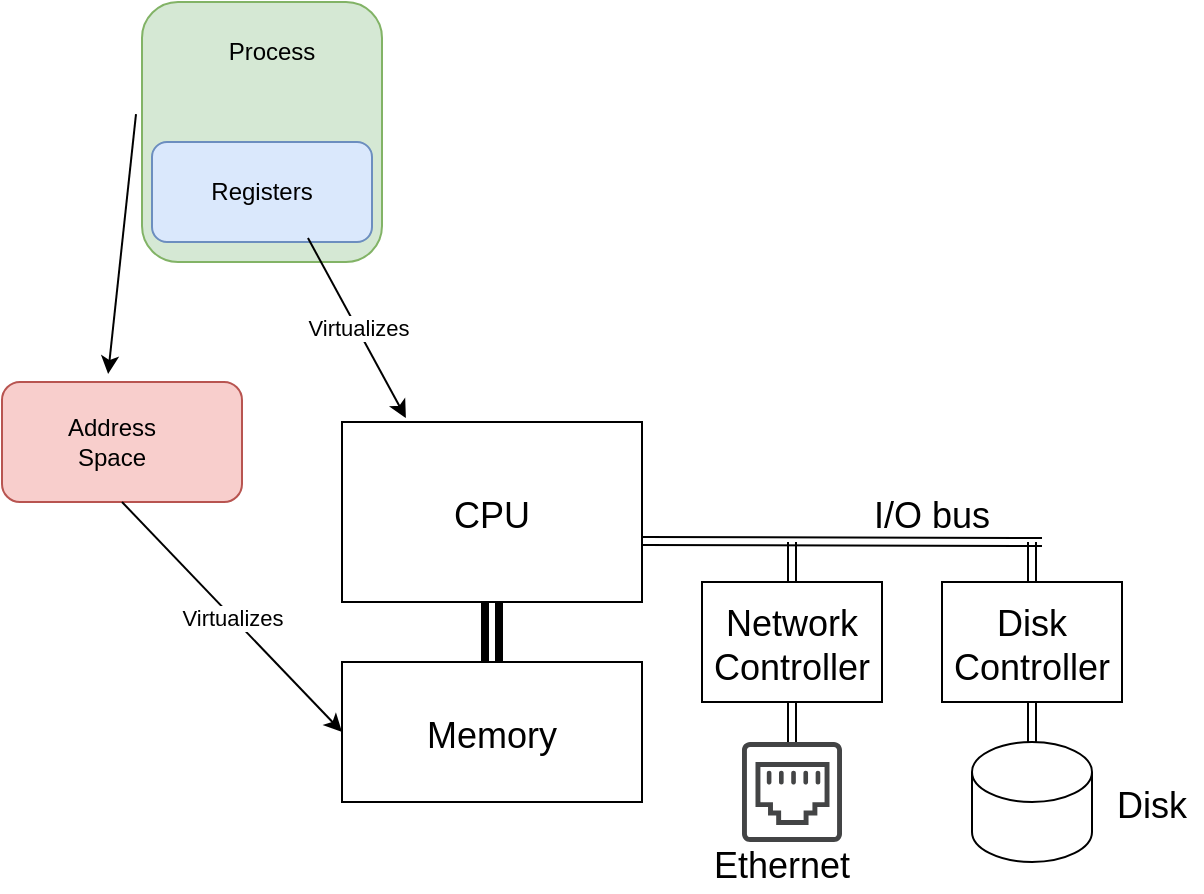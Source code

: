 <mxfile version="20.8.16" type="device"><diagram id="h6H0NI_cSQ0zptAeN7X2" name="Page-1"><mxGraphModel dx="3352" dy="1925" grid="1" gridSize="10" guides="1" tooltips="1" connect="1" arrows="1" fold="1" page="1" pageScale="1" pageWidth="850" pageHeight="1100" math="0" shadow="0"><root><mxCell id="0"/><mxCell id="1" parent="0"/><UserObject label="CPU" treeRoot="1" id="7"><mxCell style="align=center;collapsible=0;container=1;recursiveResize=0;fontSize=18;" parent="1" vertex="1"><mxGeometry x="190" y="280" width="150" height="90" as="geometry"/></mxCell></UserObject><mxCell id="9" style="edgeStyle=none;rounded=0;orthogonalLoop=1;jettySize=auto;entryX=0.5;entryY=1;entryDx=0;entryDy=0;fontSize=18;shape=link;strokeWidth=4;" parent="1" source="8" target="7" edge="1"><mxGeometry relative="1" as="geometry"/></mxCell><UserObject label="Memory" treeRoot="1" id="8"><mxCell style="align=center;collapsible=0;container=1;recursiveResize=0;fontSize=18;" parent="1" vertex="1"><mxGeometry x="190" y="400" width="150" height="70" as="geometry"/></mxCell></UserObject><mxCell id="12" value="" style="shape=cylinder3;boundedLbl=1;backgroundOutline=1;size=15;fontSize=18;" parent="1" vertex="1"><mxGeometry x="505" y="440" width="60" height="60" as="geometry"/></mxCell><mxCell id="13" value="" style="shape=link;rounded=0;fontSize=18;strokeWidth=1;" parent="1" edge="1"><mxGeometry width="100" relative="1" as="geometry"><mxPoint x="340" y="339.5" as="sourcePoint"/><mxPoint x="540" y="340" as="targetPoint"/></mxGeometry></mxCell><mxCell id="18" style="edgeStyle=none;shape=link;rounded=0;orthogonalLoop=1;jettySize=auto;exitX=0.5;exitY=1;exitDx=0;exitDy=0;fontSize=18;strokeWidth=1;" parent="1" source="14" target="17" edge="1"><mxGeometry relative="1" as="geometry"/></mxCell><mxCell id="20" style="edgeStyle=none;shape=link;rounded=0;orthogonalLoop=1;jettySize=auto;exitX=0.5;exitY=0;exitDx=0;exitDy=0;fontSize=18;strokeWidth=1;" parent="1" source="14" edge="1"><mxGeometry relative="1" as="geometry"><mxPoint x="415" y="340" as="targetPoint"/></mxGeometry></mxCell><UserObject label="Network&#10;Controller" treeRoot="1" id="14"><mxCell style="align=center;collapsible=0;container=1;recursiveResize=0;fontSize=18;" parent="1" vertex="1"><mxGeometry x="370" y="360" width="90" height="60" as="geometry"/></mxCell></UserObject><mxCell id="19" style="edgeStyle=none;shape=link;rounded=0;orthogonalLoop=1;jettySize=auto;exitX=0.5;exitY=1;exitDx=0;exitDy=0;fontSize=18;strokeWidth=1;" parent="1" source="16" target="12" edge="1"><mxGeometry relative="1" as="geometry"/></mxCell><mxCell id="21" style="edgeStyle=none;shape=link;rounded=0;orthogonalLoop=1;jettySize=auto;exitX=0.5;exitY=0;exitDx=0;exitDy=0;fontSize=18;strokeWidth=1;" parent="1" source="16" edge="1"><mxGeometry relative="1" as="geometry"><mxPoint x="535" y="340" as="targetPoint"/></mxGeometry></mxCell><UserObject label="Disk&#10;Controller" treeRoot="1" id="16"><mxCell style="align=center;collapsible=0;container=1;recursiveResize=0;fontSize=18;" parent="1" vertex="1"><mxGeometry x="490" y="360" width="90" height="60" as="geometry"/></mxCell></UserObject><mxCell id="17" value="" style="sketch=0;pointerEvents=1;shadow=0;dashed=0;strokeColor=none;fillColor=#434445;aspect=fixed;labelPosition=center;verticalLabelPosition=bottom;verticalAlign=top;align=center;outlineConnect=0;shape=mxgraph.vvd.ethernet_port;fontSize=18;" parent="1" vertex="1"><mxGeometry x="390" y="440" width="50" height="50" as="geometry"/></mxCell><mxCell id="22" value="I/O bus" style="text;resizable=0;autosize=1;align=center;verticalAlign=middle;points=[];fillColor=none;strokeColor=none;rounded=0;fontSize=18;" parent="1" vertex="1"><mxGeometry x="450" y="310" width="70" height="30" as="geometry"/></mxCell><mxCell id="23" value="Ethernet" style="text;resizable=0;autosize=1;align=center;verticalAlign=middle;points=[];fillColor=none;strokeColor=none;rounded=0;fontSize=18;" parent="1" vertex="1"><mxGeometry x="370" y="485" width="80" height="30" as="geometry"/></mxCell><mxCell id="24" value="Disk" style="text;resizable=0;autosize=1;align=center;verticalAlign=middle;points=[];fillColor=none;strokeColor=none;rounded=0;fontSize=18;" parent="1" vertex="1"><mxGeometry x="570" y="455" width="50" height="30" as="geometry"/></mxCell><mxCell id="EfA2_AYp2cXP6292t3hE-24" value="" style="rounded=1;whiteSpace=wrap;html=1;fillColor=#d5e8d4;strokeColor=#82b366;" vertex="1" parent="1"><mxGeometry x="90" y="70" width="120" height="130" as="geometry"/></mxCell><mxCell id="EfA2_AYp2cXP6292t3hE-25" value="Process" style="text;html=1;strokeColor=none;fillColor=none;align=center;verticalAlign=middle;whiteSpace=wrap;rounded=0;" vertex="1" parent="1"><mxGeometry x="125" y="80" width="60" height="30" as="geometry"/></mxCell><mxCell id="EfA2_AYp2cXP6292t3hE-26" value="" style="rounded=1;whiteSpace=wrap;html=1;fillColor=#f8cecc;strokeColor=#b85450;" vertex="1" parent="1"><mxGeometry x="20" y="260" width="120" height="60" as="geometry"/></mxCell><mxCell id="EfA2_AYp2cXP6292t3hE-27" value="Address Space" style="text;html=1;strokeColor=none;fillColor=none;align=center;verticalAlign=middle;whiteSpace=wrap;rounded=0;" vertex="1" parent="1"><mxGeometry x="45" y="275" width="60" height="30" as="geometry"/></mxCell><mxCell id="EfA2_AYp2cXP6292t3hE-28" value="" style="rounded=1;whiteSpace=wrap;html=1;fillColor=#dae8fc;strokeColor=#6c8ebf;" vertex="1" parent="1"><mxGeometry x="95" y="140" width="110" height="50" as="geometry"/></mxCell><mxCell id="EfA2_AYp2cXP6292t3hE-29" value="Registers" style="text;html=1;strokeColor=none;fillColor=none;align=center;verticalAlign=middle;whiteSpace=wrap;rounded=0;" vertex="1" parent="1"><mxGeometry x="120" y="150" width="60" height="30" as="geometry"/></mxCell><mxCell id="EfA2_AYp2cXP6292t3hE-32" value="" style="endArrow=classic;html=1;rounded=0;entryX=0.442;entryY=-0.067;entryDx=0;entryDy=0;entryPerimeter=0;exitX=-0.025;exitY=0.431;exitDx=0;exitDy=0;exitPerimeter=0;" edge="1" parent="1" source="EfA2_AYp2cXP6292t3hE-24" target="EfA2_AYp2cXP6292t3hE-26"><mxGeometry width="50" height="50" relative="1" as="geometry"><mxPoint x="400" y="990" as="sourcePoint"/><mxPoint x="450" y="940" as="targetPoint"/></mxGeometry></mxCell><mxCell id="EfA2_AYp2cXP6292t3hE-33" value="" style="endArrow=classic;html=1;rounded=0;exitX=0.883;exitY=1.267;exitDx=0;exitDy=0;exitPerimeter=0;entryX=0.213;entryY=-0.022;entryDx=0;entryDy=0;entryPerimeter=0;" edge="1" parent="1" source="EfA2_AYp2cXP6292t3hE-29" target="7"><mxGeometry relative="1" as="geometry"><mxPoint x="370" y="970" as="sourcePoint"/><mxPoint x="470" y="970" as="targetPoint"/><Array as="points"/></mxGeometry></mxCell><mxCell id="EfA2_AYp2cXP6292t3hE-34" value="Virtualizes" style="edgeLabel;resizable=0;html=1;align=center;verticalAlign=middle;" connectable="0" vertex="1" parent="EfA2_AYp2cXP6292t3hE-33"><mxGeometry relative="1" as="geometry"/></mxCell><mxCell id="EfA2_AYp2cXP6292t3hE-35" value="" style="endArrow=classic;html=1;rounded=0;exitX=0.5;exitY=1;exitDx=0;exitDy=0;entryX=0;entryY=0.5;entryDx=0;entryDy=0;" edge="1" parent="1" source="EfA2_AYp2cXP6292t3hE-26" target="8"><mxGeometry relative="1" as="geometry"><mxPoint x="80" y="549" as="sourcePoint"/><mxPoint x="180" y="549" as="targetPoint"/><Array as="points"/></mxGeometry></mxCell><mxCell id="EfA2_AYp2cXP6292t3hE-36" value="Virtualizes" style="edgeLabel;resizable=0;html=1;align=center;verticalAlign=middle;" connectable="0" vertex="1" parent="EfA2_AYp2cXP6292t3hE-35"><mxGeometry relative="1" as="geometry"/></mxCell></root></mxGraphModel></diagram></mxfile>